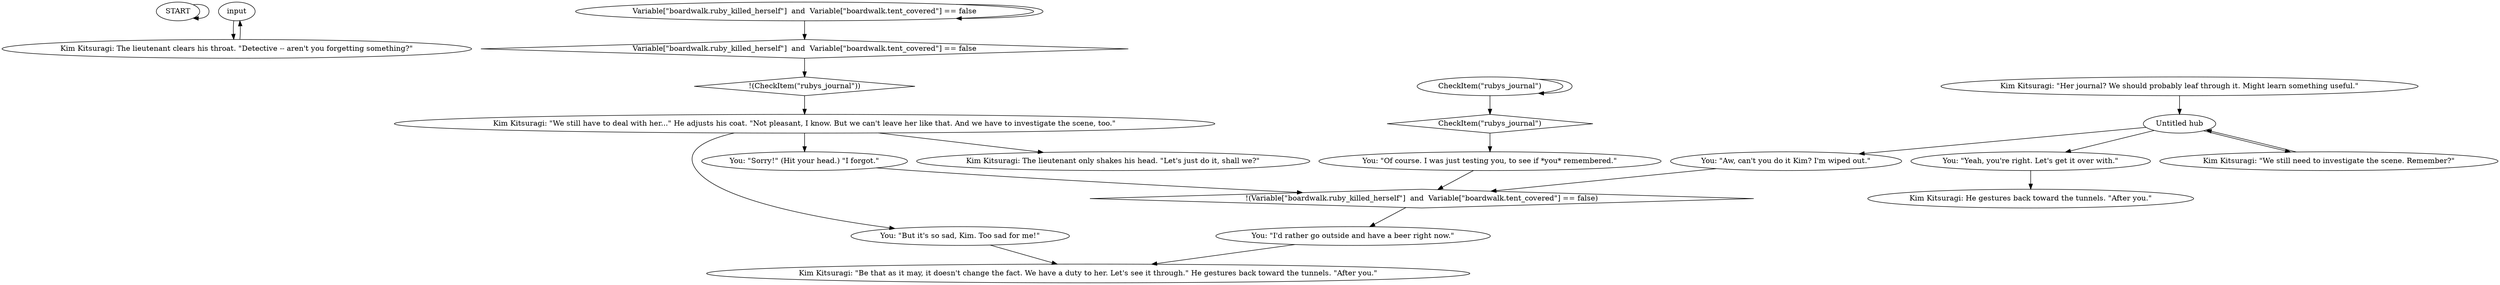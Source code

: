 # LAIR / Door to Outside
# This prevents the player from leaving the main lair -- only fires if they have dealt with Ruby but not read her journal.
# ==================================================
digraph G {
	  0 [label="START"];
	  1 [label="input"];
	  2 [label="Variable[\"boardwalk.ruby_killed_herself\"]  and  Variable[\"boardwalk.tent_covered\"] == false"];
	  3 [label="Variable[\"boardwalk.ruby_killed_herself\"]  and  Variable[\"boardwalk.tent_covered\"] == false", shape=diamond];
	  4 [label="!(Variable[\"boardwalk.ruby_killed_herself\"]  and  Variable[\"boardwalk.tent_covered\"] == false)", shape=diamond];
	  5 [label="Kim Kitsuragi: The lieutenant only shakes his head. \"Let's just do it, shall we?\""];
	  6 [label="You: \"Yeah, you're right. Let's get it over with.\""];
	  7 [label="You: \"Sorry!\" (Hit your head.) \"I forgot.\""];
	  8 [label="You: \"I'd rather go outside and have a beer right now.\""];
	  9 [label="CheckItem(\"rubys_journal\")"];
	  10 [label="CheckItem(\"rubys_journal\")", shape=diamond];
	  11 [label="!(CheckItem(\"rubys_journal\"))", shape=diamond];
	  12 [label="Kim Kitsuragi: \"We still have to deal with her...\" He adjusts his coat. \"Not pleasant, I know. But we can't leave her like that. And we have to investigate the scene, too.\""];
	  13 [label="Kim Kitsuragi: \"We still need to investigate the scene. Remember?\""];
	  14 [label="You: \"Of course. I was just testing you, to see if *you* remembered.\""];
	  15 [label="Kim Kitsuragi: \"Her journal? We should probably leaf through it. Might learn something useful.\""];
	  16 [label="Kim Kitsuragi: \"Be that as it may, it doesn't change the fact. We have a duty to her. Let's see it through.\" He gestures back toward the tunnels. \"After you.\""];
	  17 [label="You: \"Aw, can't you do it Kim? I'm wiped out.\""];
	  18 [label="Kim Kitsuragi: He gestures back toward the tunnels. \"After you.\""];
	  19 [label="Kim Kitsuragi: The lieutenant clears his throat. \"Detective -- aren't you forgetting something?\""];
	  20 [label="Untitled hub"];
	  21 [label="You: \"But it's so sad, Kim. Too sad for me!\""];
	  0 -> 0
	  1 -> 19
	  2 -> 2
	  2 -> 3
	  3 -> 11
	  4 -> 8
	  6 -> 18
	  7 -> 4
	  8 -> 16
	  9 -> 9
	  9 -> 10
	  10 -> 14
	  11 -> 12
	  12 -> 5
	  12 -> 21
	  12 -> 7
	  13 -> 20
	  14 -> 4
	  15 -> 20
	  17 -> 4
	  19 -> 1
	  20 -> 17
	  20 -> 13
	  20 -> 6
	  21 -> 16
}

